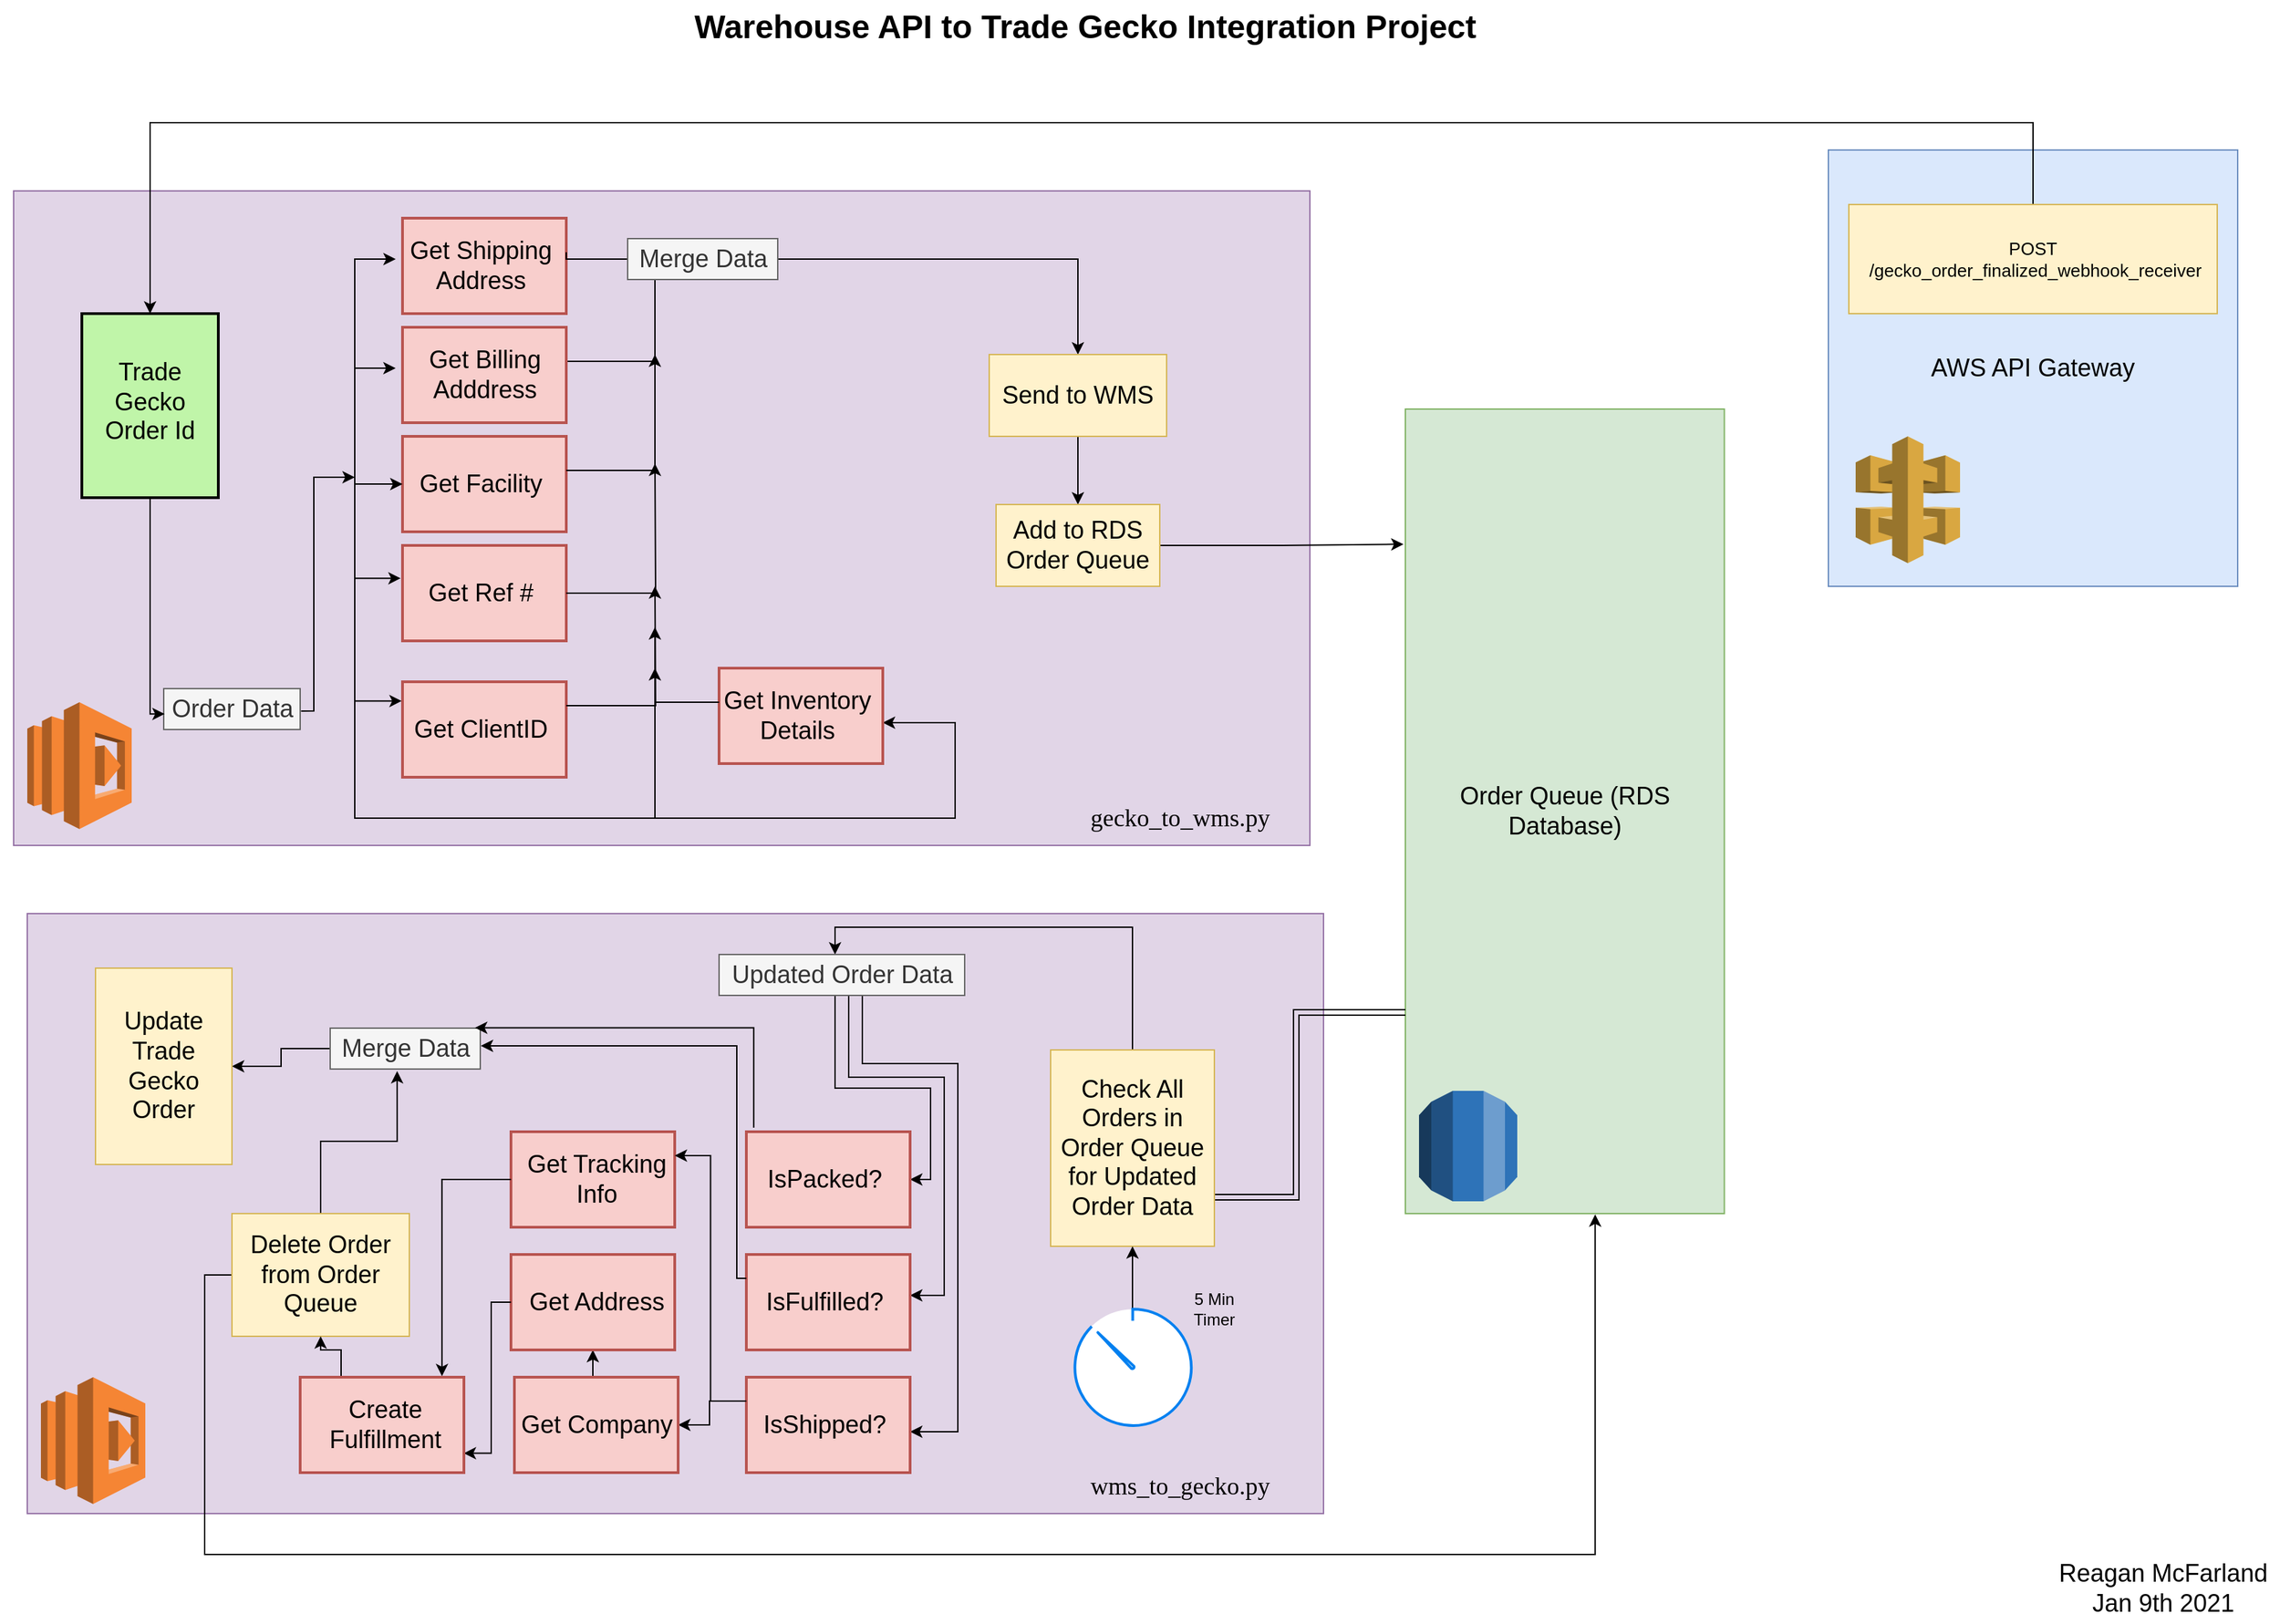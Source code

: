 <mxfile version="14.2.5" type="github">
  <diagram name="Page-1" id="74b105a0-9070-1c63-61bc-23e55f88626e">
    <mxGraphModel dx="1408" dy="1172" grid="1" gridSize="10" guides="1" tooltips="1" connect="1" arrows="1" fold="1" page="1" pageScale="1.5" pageWidth="1169" pageHeight="826" background="none" math="0" shadow="0">
      <root>
        <mxCell id="0" style=";html=1;" />
        <mxCell id="1" style=";html=1;" parent="0" />
        <mxCell id="s6PGtX4vNR4OUTEf41oU-1" value="&lt;font style=&quot;font-size: 18px&quot;&gt;AWS API Gateway&lt;/font&gt;" style="rounded=0;whiteSpace=wrap;html=1;fillColor=#dae8fc;strokeColor=#6c8ebf;" parent="1" vertex="1">
          <mxGeometry x="1420" y="150" width="300" height="320" as="geometry" />
        </mxCell>
        <mxCell id="TxjUfdbYysOVmEJLw3QY-95" value="" style="rounded=0;whiteSpace=wrap;html=1;fontSize=18;fillColor=#e1d5e7;strokeColor=#9673a6;" parent="1" vertex="1">
          <mxGeometry x="90" y="180" width="950" height="480" as="geometry" />
        </mxCell>
        <mxCell id="TxjUfdbYysOVmEJLw3QY-94" value="" style="rounded=0;whiteSpace=wrap;html=1;fontSize=18;fillColor=#e1d5e7;strokeColor=#9673a6;" parent="1" vertex="1">
          <mxGeometry x="100" y="710" width="950" height="440" as="geometry" />
        </mxCell>
        <mxCell id="10b056a9c633e61c-30" value="Warehouse API to Trade Gecko Integration Project" style="text;strokeColor=none;fillColor=none;html=1;fontSize=24;fontStyle=1;verticalAlign=middle;align=center;" parent="1" vertex="1">
          <mxGeometry x="80" y="40" width="1590" height="40" as="geometry" />
        </mxCell>
        <mxCell id="TxjUfdbYysOVmEJLw3QY-3" value="" style="group" parent="1" vertex="1" connectable="0">
          <mxGeometry x="140" y="270" width="100" height="135" as="geometry" />
        </mxCell>
        <mxCell id="TxjUfdbYysOVmEJLw3QY-1" value="" style="strokeWidth=2;dashed=0;align=center;fontSize=18;shape=rect;fillColor=#c0f5a9;verticalLabelPosition=bottom;verticalAlign=top;" parent="TxjUfdbYysOVmEJLw3QY-3" vertex="1">
          <mxGeometry width="100" height="135" as="geometry" />
        </mxCell>
        <mxCell id="TxjUfdbYysOVmEJLw3QY-2" value="Trade Gecko Order Id" style="text;html=1;strokeColor=none;fillColor=none;align=center;verticalAlign=middle;whiteSpace=wrap;rounded=0;fontSize=18;" parent="TxjUfdbYysOVmEJLw3QY-3" vertex="1">
          <mxGeometry y="50" width="100" height="30" as="geometry" />
        </mxCell>
        <mxCell id="TxjUfdbYysOVmEJLw3QY-8" value="" style="group" parent="1" vertex="1" connectable="0">
          <mxGeometry x="370" y="200" width="125" height="70" as="geometry" />
        </mxCell>
        <mxCell id="TxjUfdbYysOVmEJLw3QY-5" value="" style="strokeWidth=2;dashed=0;align=center;fontSize=8;shape=rect;fillColor=#f8cecc;verticalLabelPosition=bottom;verticalAlign=top;strokeColor=#b85450;" parent="TxjUfdbYysOVmEJLw3QY-8" vertex="1">
          <mxGeometry x="5" width="120" height="70" as="geometry" />
        </mxCell>
        <mxCell id="TxjUfdbYysOVmEJLw3QY-7" value="Get Shipping Address" style="text;html=1;strokeColor=none;fillColor=none;align=center;verticalAlign=middle;whiteSpace=wrap;rounded=0;fontSize=18;" parent="TxjUfdbYysOVmEJLw3QY-8" vertex="1">
          <mxGeometry y="25" width="125" height="20" as="geometry" />
        </mxCell>
        <mxCell id="TxjUfdbYysOVmEJLw3QY-13" value="" style="group" parent="1" vertex="1" connectable="0">
          <mxGeometry x="370" y="360" width="125" height="70" as="geometry" />
        </mxCell>
        <mxCell id="TxjUfdbYysOVmEJLw3QY-14" value="" style="strokeWidth=2;dashed=0;align=center;fontSize=8;shape=rect;fillColor=#f8cecc;verticalLabelPosition=bottom;verticalAlign=top;strokeColor=#b85450;" parent="TxjUfdbYysOVmEJLw3QY-13" vertex="1">
          <mxGeometry x="5" width="120" height="70" as="geometry" />
        </mxCell>
        <mxCell id="TxjUfdbYysOVmEJLw3QY-15" value="Get Facility" style="text;html=1;strokeColor=none;fillColor=none;align=center;verticalAlign=middle;whiteSpace=wrap;rounded=0;fontSize=18;" parent="TxjUfdbYysOVmEJLw3QY-13" vertex="1">
          <mxGeometry y="25" width="125" height="20" as="geometry" />
        </mxCell>
        <mxCell id="TxjUfdbYysOVmEJLw3QY-18" value="" style="group" parent="1" vertex="1" connectable="0">
          <mxGeometry x="370" y="440" width="125" height="70" as="geometry" />
        </mxCell>
        <mxCell id="TxjUfdbYysOVmEJLw3QY-19" value="" style="strokeWidth=2;dashed=0;align=center;fontSize=8;shape=rect;fillColor=#f8cecc;verticalLabelPosition=bottom;verticalAlign=top;strokeColor=#b85450;" parent="TxjUfdbYysOVmEJLw3QY-18" vertex="1">
          <mxGeometry x="5" width="120" height="70" as="geometry" />
        </mxCell>
        <mxCell id="TxjUfdbYysOVmEJLw3QY-20" value="Get Ref #" style="text;html=1;strokeColor=none;fillColor=none;align=center;verticalAlign=middle;whiteSpace=wrap;rounded=0;fontSize=18;" parent="TxjUfdbYysOVmEJLw3QY-18" vertex="1">
          <mxGeometry y="25" width="125" height="20" as="geometry" />
        </mxCell>
        <mxCell id="TxjUfdbYysOVmEJLw3QY-21" value="" style="group" parent="1" vertex="1" connectable="0">
          <mxGeometry x="500" y="540" width="1020" height="400" as="geometry" />
        </mxCell>
        <mxCell id="TxjUfdbYysOVmEJLw3QY-22" value="" style="strokeWidth=2;dashed=0;align=center;fontSize=8;shape=rect;fillColor=#f8cecc;verticalLabelPosition=bottom;verticalAlign=top;strokeColor=#b85450;" parent="TxjUfdbYysOVmEJLw3QY-21" vertex="1">
          <mxGeometry x="-125" width="120" height="70" as="geometry" />
        </mxCell>
        <mxCell id="TxjUfdbYysOVmEJLw3QY-23" value="Get ClientID" style="text;html=1;strokeColor=none;fillColor=none;align=center;verticalAlign=middle;whiteSpace=wrap;rounded=0;fontSize=18;" parent="TxjUfdbYysOVmEJLw3QY-21" vertex="1">
          <mxGeometry x="-130" y="25" width="125" height="20" as="geometry" />
        </mxCell>
        <mxCell id="nyMqHNhdqx7kvh5XnfFn-3" style="edgeStyle=orthogonalEdgeStyle;rounded=0;orthogonalLoop=1;jettySize=auto;html=1;fontSize=18;entryX=1;entryY=0.75;entryDx=0;entryDy=0;" parent="TxjUfdbYysOVmEJLw3QY-21" target="nyMqHNhdqx7kvh5XnfFn-2" edge="1">
          <mxGeometry relative="1" as="geometry">
            <mxPoint x="280" y="80" as="targetPoint" />
            <mxPoint x="60" y="90" as="sourcePoint" />
            <Array as="points">
              <mxPoint x="60" y="100" />
              <mxPoint x="280" y="100" />
              <mxPoint x="280" y="30" />
            </Array>
          </mxGeometry>
        </mxCell>
        <mxCell id="TxjUfdbYysOVmEJLw3QY-46" value="Order Queue (RDS Database)" style="rounded=0;whiteSpace=wrap;html=1;fontSize=18;fillColor=#d5e8d4;strokeColor=#82b366;" parent="TxjUfdbYysOVmEJLw3QY-21" vertex="1">
          <mxGeometry x="610" y="-200" width="233.77" height="590" as="geometry" />
        </mxCell>
        <mxCell id="s6PGtX4vNR4OUTEf41oU-12" value="" style="outlineConnect=0;dashed=0;verticalLabelPosition=bottom;verticalAlign=top;align=center;html=1;shape=mxgraph.aws3.rds;fillColor=#2E73B8;gradientColor=none;fontSize=13;" parent="TxjUfdbYysOVmEJLw3QY-21" vertex="1">
          <mxGeometry x="620" y="300" width="72" height="81" as="geometry" />
        </mxCell>
        <mxCell id="TxjUfdbYysOVmEJLw3QY-26" style="edgeStyle=orthogonalEdgeStyle;rounded=0;orthogonalLoop=1;jettySize=auto;html=1;fontSize=18;exitX=1.007;exitY=0.548;exitDx=0;exitDy=0;exitPerimeter=0;" parent="1" source="TxjUfdbYysOVmEJLw3QY-24" edge="1">
          <mxGeometry relative="1" as="geometry">
            <mxPoint x="340" y="390" as="targetPoint" />
            <Array as="points">
              <mxPoint x="310" y="561" />
              <mxPoint x="310" y="390" />
            </Array>
          </mxGeometry>
        </mxCell>
        <mxCell id="TxjUfdbYysOVmEJLw3QY-24" value="Order Data" style="text;html=1;align=center;verticalAlign=middle;resizable=0;points=[];autosize=1;fontSize=18;fillColor=#f5f5f5;strokeColor=#666666;fontColor=#333333;" parent="1" vertex="1">
          <mxGeometry x="200" y="545" width="100" height="30" as="geometry" />
        </mxCell>
        <mxCell id="TxjUfdbYysOVmEJLw3QY-27" style="edgeStyle=orthogonalEdgeStyle;rounded=0;orthogonalLoop=1;jettySize=auto;html=1;fontSize=18;entryX=-0.042;entryY=0.429;entryDx=0;entryDy=0;entryPerimeter=0;" parent="1" target="TxjUfdbYysOVmEJLw3QY-10" edge="1">
          <mxGeometry relative="1" as="geometry">
            <mxPoint x="370" y="310" as="targetPoint" />
            <mxPoint x="340" y="230" as="sourcePoint" />
            <Array as="points">
              <mxPoint x="340" y="310" />
            </Array>
          </mxGeometry>
        </mxCell>
        <mxCell id="TxjUfdbYysOVmEJLw3QY-28" style="edgeStyle=orthogonalEdgeStyle;rounded=0;orthogonalLoop=1;jettySize=auto;html=1;fontSize=18;" parent="1" edge="1">
          <mxGeometry relative="1" as="geometry">
            <mxPoint x="375" y="395" as="targetPoint" />
            <mxPoint x="340" y="300.0" as="sourcePoint" />
            <Array as="points">
              <mxPoint x="340" y="395" />
              <mxPoint x="375" y="395" />
            </Array>
          </mxGeometry>
        </mxCell>
        <mxCell id="TxjUfdbYysOVmEJLw3QY-29" style="edgeStyle=orthogonalEdgeStyle;rounded=0;orthogonalLoop=1;jettySize=auto;html=1;fontSize=18;entryX=0.029;entryY=-0.046;entryDx=0;entryDy=0;entryPerimeter=0;" parent="1" target="TxjUfdbYysOVmEJLw3QY-20" edge="1">
          <mxGeometry relative="1" as="geometry">
            <mxPoint x="370.0" y="465" as="targetPoint" />
            <mxPoint x="340" y="390.0" as="sourcePoint" />
            <Array as="points">
              <mxPoint x="340" y="464" />
            </Array>
          </mxGeometry>
        </mxCell>
        <mxCell id="TxjUfdbYysOVmEJLw3QY-30" style="edgeStyle=orthogonalEdgeStyle;rounded=0;orthogonalLoop=1;jettySize=auto;html=1;fontSize=18;entryX=-0.005;entryY=0.201;entryDx=0;entryDy=0;entryPerimeter=0;" parent="1" target="TxjUfdbYysOVmEJLw3QY-22" edge="1">
          <mxGeometry relative="1" as="geometry">
            <mxPoint x="370.0" y="535" as="targetPoint" />
            <mxPoint x="340" y="460.0" as="sourcePoint" />
            <Array as="points">
              <mxPoint x="340" y="554" />
            </Array>
          </mxGeometry>
        </mxCell>
        <mxCell id="TxjUfdbYysOVmEJLw3QY-31" style="edgeStyle=orthogonalEdgeStyle;rounded=0;orthogonalLoop=1;jettySize=auto;html=1;fontSize=18;" parent="1" edge="1">
          <mxGeometry relative="1" as="geometry">
            <mxPoint x="560" y="530" as="targetPoint" />
            <mxPoint x="340" y="530.0" as="sourcePoint" />
            <Array as="points">
              <mxPoint x="340" y="640" />
              <mxPoint x="560" y="640" />
            </Array>
          </mxGeometry>
        </mxCell>
        <mxCell id="TxjUfdbYysOVmEJLw3QY-32" style="edgeStyle=orthogonalEdgeStyle;rounded=0;orthogonalLoop=1;jettySize=auto;html=1;exitX=1;exitY=0.25;exitDx=0;exitDy=0;fontSize=18;" parent="1" source="TxjUfdbYysOVmEJLw3QY-22" edge="1">
          <mxGeometry relative="1" as="geometry">
            <mxPoint x="560" y="470" as="targetPoint" />
          </mxGeometry>
        </mxCell>
        <mxCell id="TxjUfdbYysOVmEJLw3QY-33" style="edgeStyle=orthogonalEdgeStyle;rounded=0;orthogonalLoop=1;jettySize=auto;html=1;exitX=1;exitY=0.5;exitDx=0;exitDy=0;fontSize=18;" parent="1" source="TxjUfdbYysOVmEJLw3QY-20" edge="1">
          <mxGeometry relative="1" as="geometry">
            <mxPoint x="560" y="380" as="targetPoint" />
          </mxGeometry>
        </mxCell>
        <mxCell id="TxjUfdbYysOVmEJLw3QY-34" style="edgeStyle=orthogonalEdgeStyle;rounded=0;orthogonalLoop=1;jettySize=auto;html=1;exitX=1;exitY=0;exitDx=0;exitDy=0;fontSize=18;" parent="1" source="TxjUfdbYysOVmEJLw3QY-15" edge="1">
          <mxGeometry relative="1" as="geometry">
            <mxPoint x="560" y="300" as="targetPoint" />
            <Array as="points">
              <mxPoint x="560" y="385" />
            </Array>
          </mxGeometry>
        </mxCell>
        <mxCell id="TxjUfdbYysOVmEJLw3QY-35" style="edgeStyle=orthogonalEdgeStyle;rounded=0;orthogonalLoop=1;jettySize=auto;html=1;exitX=1;exitY=0;exitDx=0;exitDy=0;fontSize=18;" parent="1" source="TxjUfdbYysOVmEJLw3QY-11" edge="1">
          <mxGeometry relative="1" as="geometry">
            <mxPoint x="560" y="230" as="targetPoint" />
            <Array as="points">
              <mxPoint x="560" y="305" />
            </Array>
          </mxGeometry>
        </mxCell>
        <mxCell id="TxjUfdbYysOVmEJLw3QY-36" style="edgeStyle=orthogonalEdgeStyle;rounded=0;orthogonalLoop=1;jettySize=auto;html=1;exitX=1;exitY=0;exitDx=0;exitDy=0;fontSize=18;" parent="1" source="TxjUfdbYysOVmEJLw3QY-7" edge="1">
          <mxGeometry relative="1" as="geometry">
            <mxPoint x="560" y="230" as="targetPoint" />
            <Array as="points">
              <mxPoint x="495" y="230" />
            </Array>
          </mxGeometry>
        </mxCell>
        <mxCell id="TxjUfdbYysOVmEJLw3QY-38" style="edgeStyle=orthogonalEdgeStyle;rounded=0;orthogonalLoop=1;jettySize=auto;html=1;fontSize=18;entryX=0.5;entryY=0;entryDx=0;entryDy=0;" parent="1" source="TxjUfdbYysOVmEJLw3QY-37" target="TxjUfdbYysOVmEJLw3QY-39" edge="1">
          <mxGeometry relative="1" as="geometry">
            <mxPoint x="782" y="304" as="targetPoint" />
          </mxGeometry>
        </mxCell>
        <mxCell id="TxjUfdbYysOVmEJLw3QY-37" value="Merge Data" style="text;html=1;align=center;verticalAlign=middle;resizable=0;points=[];autosize=1;fontSize=18;fillColor=#f5f5f5;strokeColor=#666666;fontColor=#333333;" parent="1" vertex="1">
          <mxGeometry x="540" y="215" width="110" height="30" as="geometry" />
        </mxCell>
        <mxCell id="TxjUfdbYysOVmEJLw3QY-43" style="edgeStyle=orthogonalEdgeStyle;rounded=0;orthogonalLoop=1;jettySize=auto;html=1;fontSize=18;entryX=0.5;entryY=0;entryDx=0;entryDy=0;" parent="1" source="TxjUfdbYysOVmEJLw3QY-39" target="TxjUfdbYysOVmEJLw3QY-42" edge="1">
          <mxGeometry relative="1" as="geometry">
            <mxPoint x="847" y="384" as="targetPoint" />
          </mxGeometry>
        </mxCell>
        <mxCell id="TxjUfdbYysOVmEJLw3QY-39" value="Send to WMS" style="rounded=0;whiteSpace=wrap;html=1;fontSize=18;fillColor=#fff2cc;strokeColor=#d6b656;" parent="1" vertex="1">
          <mxGeometry x="805" y="300" width="130" height="60" as="geometry" />
        </mxCell>
        <mxCell id="s6PGtX4vNR4OUTEf41oU-18" style="edgeStyle=orthogonalEdgeStyle;rounded=0;orthogonalLoop=1;jettySize=auto;html=1;exitX=1;exitY=0.5;exitDx=0;exitDy=0;entryX=-0.006;entryY=0.168;entryDx=0;entryDy=0;entryPerimeter=0;fontSize=13;" parent="1" source="TxjUfdbYysOVmEJLw3QY-42" target="TxjUfdbYysOVmEJLw3QY-46" edge="1">
          <mxGeometry relative="1" as="geometry" />
        </mxCell>
        <mxCell id="TxjUfdbYysOVmEJLw3QY-42" value="Add to RDS Order Queue" style="rounded=0;whiteSpace=wrap;html=1;fontSize=18;fillColor=#fff2cc;strokeColor=#d6b656;" parent="1" vertex="1">
          <mxGeometry x="810" y="410" width="120" height="60" as="geometry" />
        </mxCell>
        <mxCell id="TxjUfdbYysOVmEJLw3QY-53" style="edgeStyle=orthogonalEdgeStyle;rounded=0;orthogonalLoop=1;jettySize=auto;html=1;exitX=0.5;exitY=1;exitDx=0;exitDy=0;fontSize=18;" parent="1" source="TxjUfdbYysOVmEJLw3QY-47" target="TxjUfdbYysOVmEJLw3QY-52" edge="1">
          <mxGeometry relative="1" as="geometry">
            <Array as="points">
              <mxPoint x="910" y="720" />
              <mxPoint x="692" y="720" />
            </Array>
          </mxGeometry>
        </mxCell>
        <mxCell id="s6PGtX4vNR4OUTEf41oU-19" style="edgeStyle=orthogonalEdgeStyle;rounded=0;orthogonalLoop=1;jettySize=auto;html=1;exitX=1;exitY=0.75;exitDx=0;exitDy=0;entryX=0;entryY=0.75;entryDx=0;entryDy=0;fontSize=13;shape=link;" parent="1" source="TxjUfdbYysOVmEJLw3QY-47" target="TxjUfdbYysOVmEJLw3QY-46" edge="1">
          <mxGeometry relative="1" as="geometry">
            <Array as="points">
              <mxPoint x="1030" y="918" />
              <mxPoint x="1030" y="783" />
            </Array>
          </mxGeometry>
        </mxCell>
        <mxCell id="TxjUfdbYysOVmEJLw3QY-47" value="Check All Orders in Order Queue for Updated Order Data" style="rounded=0;whiteSpace=wrap;html=1;fontSize=18;fillColor=#fff2cc;strokeColor=#d6b656;" parent="1" vertex="1">
          <mxGeometry x="850" y="810" width="120" height="144" as="geometry" />
        </mxCell>
        <mxCell id="TxjUfdbYysOVmEJLw3QY-51" style="edgeStyle=orthogonalEdgeStyle;rounded=0;orthogonalLoop=1;jettySize=auto;html=1;exitX=0.5;exitY=1;exitDx=0;exitDy=0;fontSize=18;entryX=0.007;entryY=0.619;entryDx=0;entryDy=0;entryPerimeter=0;" parent="1" source="TxjUfdbYysOVmEJLw3QY-1" target="TxjUfdbYysOVmEJLw3QY-24" edge="1">
          <mxGeometry relative="1" as="geometry">
            <mxPoint x="239" y="570" as="targetPoint" />
            <Array as="points">
              <mxPoint x="190" y="564" />
            </Array>
          </mxGeometry>
        </mxCell>
        <mxCell id="TxjUfdbYysOVmEJLw3QY-66" style="edgeStyle=orthogonalEdgeStyle;rounded=0;orthogonalLoop=1;jettySize=auto;html=1;entryX=1;entryY=0.5;entryDx=0;entryDy=0;fontSize=18;" parent="1" source="TxjUfdbYysOVmEJLw3QY-52" target="TxjUfdbYysOVmEJLw3QY-56" edge="1">
          <mxGeometry relative="1" as="geometry">
            <Array as="points">
              <mxPoint x="692" y="838" />
              <mxPoint x="762" y="838" />
              <mxPoint x="762" y="905" />
            </Array>
          </mxGeometry>
        </mxCell>
        <mxCell id="TxjUfdbYysOVmEJLw3QY-68" style="edgeStyle=orthogonalEdgeStyle;rounded=0;orthogonalLoop=1;jettySize=auto;html=1;entryX=1;entryY=0.25;entryDx=0;entryDy=0;fontSize=18;" parent="1" source="TxjUfdbYysOVmEJLw3QY-52" target="TxjUfdbYysOVmEJLw3QY-60" edge="1">
          <mxGeometry relative="1" as="geometry">
            <Array as="points">
              <mxPoint x="702" y="830" />
              <mxPoint x="772" y="830" />
              <mxPoint x="772" y="990" />
            </Array>
          </mxGeometry>
        </mxCell>
        <mxCell id="TxjUfdbYysOVmEJLw3QY-69" style="edgeStyle=orthogonalEdgeStyle;rounded=0;orthogonalLoop=1;jettySize=auto;html=1;entryX=1;entryY=0.75;entryDx=0;entryDy=0;fontSize=18;" parent="1" source="TxjUfdbYysOVmEJLw3QY-52" target="TxjUfdbYysOVmEJLw3QY-65" edge="1">
          <mxGeometry relative="1" as="geometry">
            <Array as="points">
              <mxPoint x="712" y="820" />
              <mxPoint x="782" y="820" />
              <mxPoint x="782" y="1090" />
            </Array>
          </mxGeometry>
        </mxCell>
        <mxCell id="TxjUfdbYysOVmEJLw3QY-52" value="Updated Order Data" style="text;html=1;align=center;verticalAlign=middle;resizable=0;points=[];autosize=1;fontSize=18;fillColor=#f5f5f5;strokeColor=#666666;fontColor=#333333;" parent="1" vertex="1">
          <mxGeometry x="607" y="740" width="180" height="30" as="geometry" />
        </mxCell>
        <mxCell id="TxjUfdbYysOVmEJLw3QY-54" value="" style="group" parent="1" vertex="1" connectable="0">
          <mxGeometry x="622" y="870" width="125" height="70" as="geometry" />
        </mxCell>
        <mxCell id="TxjUfdbYysOVmEJLw3QY-55" value="" style="strokeWidth=2;dashed=0;align=center;fontSize=8;shape=rect;fillColor=#f8cecc;verticalLabelPosition=bottom;verticalAlign=top;strokeColor=#b85450;" parent="TxjUfdbYysOVmEJLw3QY-54" vertex="1">
          <mxGeometry x="5" width="120" height="70" as="geometry" />
        </mxCell>
        <mxCell id="TxjUfdbYysOVmEJLw3QY-56" value="IsPacked?" style="text;html=1;strokeColor=none;fillColor=none;align=center;verticalAlign=middle;whiteSpace=wrap;rounded=0;fontSize=18;" parent="TxjUfdbYysOVmEJLw3QY-54" vertex="1">
          <mxGeometry y="25" width="125" height="20" as="geometry" />
        </mxCell>
        <mxCell id="TxjUfdbYysOVmEJLw3QY-58" value="" style="group" parent="1" vertex="1" connectable="0">
          <mxGeometry x="622" y="960" width="125" height="70" as="geometry" />
        </mxCell>
        <mxCell id="TxjUfdbYysOVmEJLw3QY-59" value="" style="strokeWidth=2;dashed=0;align=center;fontSize=8;shape=rect;fillColor=#f8cecc;verticalLabelPosition=bottom;verticalAlign=top;strokeColor=#b85450;" parent="TxjUfdbYysOVmEJLw3QY-58" vertex="1">
          <mxGeometry x="5" width="120" height="70" as="geometry" />
        </mxCell>
        <mxCell id="TxjUfdbYysOVmEJLw3QY-60" value="IsFulfilled?" style="text;html=1;strokeColor=none;fillColor=none;align=center;verticalAlign=middle;whiteSpace=wrap;rounded=0;fontSize=18;" parent="TxjUfdbYysOVmEJLw3QY-58" vertex="1">
          <mxGeometry y="25" width="125" height="20" as="geometry" />
        </mxCell>
        <mxCell id="TxjUfdbYysOVmEJLw3QY-63" value="" style="group" parent="1" vertex="1" connectable="0">
          <mxGeometry x="622" y="1050" width="125" height="70" as="geometry" />
        </mxCell>
        <mxCell id="TxjUfdbYysOVmEJLw3QY-64" value="" style="strokeWidth=2;dashed=0;align=center;fontSize=8;shape=rect;fillColor=#f8cecc;verticalLabelPosition=bottom;verticalAlign=top;strokeColor=#b85450;" parent="TxjUfdbYysOVmEJLw3QY-63" vertex="1">
          <mxGeometry x="5" width="120" height="70" as="geometry" />
        </mxCell>
        <mxCell id="TxjUfdbYysOVmEJLw3QY-65" value="IsShipped?" style="text;html=1;strokeColor=none;fillColor=none;align=center;verticalAlign=middle;whiteSpace=wrap;rounded=0;fontSize=18;" parent="TxjUfdbYysOVmEJLw3QY-63" vertex="1">
          <mxGeometry y="25" width="125" height="20" as="geometry" />
        </mxCell>
        <mxCell id="TxjUfdbYysOVmEJLw3QY-72" value="" style="group" parent="1" vertex="1" connectable="0">
          <mxGeometry x="449.5" y="870" width="127.5" height="70" as="geometry" />
        </mxCell>
        <mxCell id="TxjUfdbYysOVmEJLw3QY-73" value="" style="strokeWidth=2;dashed=0;align=center;fontSize=8;shape=rect;fillColor=#f8cecc;verticalLabelPosition=bottom;verticalAlign=top;strokeColor=#b85450;" parent="TxjUfdbYysOVmEJLw3QY-72" vertex="1">
          <mxGeometry x="5" width="120" height="70" as="geometry" />
        </mxCell>
        <mxCell id="TxjUfdbYysOVmEJLw3QY-74" value="Get Tracking Info" style="text;html=1;strokeColor=none;fillColor=none;align=center;verticalAlign=middle;whiteSpace=wrap;rounded=0;fontSize=18;" parent="TxjUfdbYysOVmEJLw3QY-72" vertex="1">
          <mxGeometry x="5" y="25" width="125" height="20" as="geometry" />
        </mxCell>
        <mxCell id="TxjUfdbYysOVmEJLw3QY-75" style="edgeStyle=orthogonalEdgeStyle;rounded=0;orthogonalLoop=1;jettySize=auto;html=1;entryX=1;entryY=0.5;entryDx=0;entryDy=0;fontSize=18;exitX=0;exitY=0.25;exitDx=0;exitDy=0;" parent="1" source="TxjUfdbYysOVmEJLw3QY-64" edge="1">
          <mxGeometry relative="1" as="geometry">
            <mxPoint x="577" y="1085" as="targetPoint" />
            <mxPoint x="622" y="1070" as="sourcePoint" />
            <Array as="points">
              <mxPoint x="600" y="1068" />
              <mxPoint x="600" y="1085" />
            </Array>
          </mxGeometry>
        </mxCell>
        <mxCell id="s6PGtX4vNR4OUTEf41oU-16" style="edgeStyle=orthogonalEdgeStyle;rounded=0;orthogonalLoop=1;jettySize=auto;html=1;fontSize=13;" parent="1" source="TxjUfdbYysOVmEJLw3QY-81" target="s6PGtX4vNR4OUTEf41oU-15" edge="1">
          <mxGeometry relative="1" as="geometry" />
        </mxCell>
        <mxCell id="TxjUfdbYysOVmEJLw3QY-81" value="Merge Data" style="text;html=1;align=center;verticalAlign=middle;resizable=0;points=[];autosize=1;fontSize=18;fillColor=#f5f5f5;strokeColor=#666666;fontColor=#333333;" parent="1" vertex="1">
          <mxGeometry x="322" y="794" width="110" height="30" as="geometry" />
        </mxCell>
        <mxCell id="TxjUfdbYysOVmEJLw3QY-82" style="edgeStyle=orthogonalEdgeStyle;rounded=0;orthogonalLoop=1;jettySize=auto;html=1;entryX=0.965;entryY=-0.01;entryDx=0;entryDy=0;entryPerimeter=0;fontSize=18;exitX=0.045;exitY=-0.043;exitDx=0;exitDy=0;exitPerimeter=0;" parent="1" source="TxjUfdbYysOVmEJLw3QY-55" target="TxjUfdbYysOVmEJLw3QY-81" edge="1">
          <mxGeometry relative="1" as="geometry">
            <mxPoint x="670" y="870" as="sourcePoint" />
            <Array as="points">
              <mxPoint x="632" y="794" />
            </Array>
          </mxGeometry>
        </mxCell>
        <mxCell id="TxjUfdbYysOVmEJLw3QY-83" style="edgeStyle=orthogonalEdgeStyle;rounded=0;orthogonalLoop=1;jettySize=auto;html=1;exitX=0;exitY=0.25;exitDx=0;exitDy=0;entryX=1.004;entryY=0.421;entryDx=0;entryDy=0;entryPerimeter=0;fontSize=18;" parent="1" source="TxjUfdbYysOVmEJLw3QY-59" target="TxjUfdbYysOVmEJLw3QY-81" edge="1">
          <mxGeometry relative="1" as="geometry">
            <Array as="points">
              <mxPoint x="620" y="977" />
              <mxPoint x="620" y="807" />
              <mxPoint x="432" y="807" />
            </Array>
          </mxGeometry>
        </mxCell>
        <mxCell id="TxjUfdbYysOVmEJLw3QY-86" value="Reagan McFarland&lt;br&gt;Jan 9th 2021" style="text;html=1;align=center;verticalAlign=middle;resizable=0;points=[];autosize=1;fontSize=18;" parent="1" vertex="1">
          <mxGeometry x="1580" y="1180" width="170" height="50" as="geometry" />
        </mxCell>
        <mxCell id="TxjUfdbYysOVmEJLw3QY-99" value="gecko_to_wms.py" style="text;html=1;strokeColor=none;fillColor=none;align=center;verticalAlign=middle;whiteSpace=wrap;rounded=0;fontSize=18;fontStyle=0;fontFamily=Lucida Console;" parent="1" vertex="1">
          <mxGeometry x="840" y="630" width="210" height="20" as="geometry" />
        </mxCell>
        <mxCell id="TxjUfdbYysOVmEJLw3QY-101" value="wms_to_gecko.py" style="text;html=1;strokeColor=none;fillColor=none;align=center;verticalAlign=middle;whiteSpace=wrap;rounded=0;fontSize=18;fontStyle=0;fontFamily=Lucida Console;" parent="1" vertex="1">
          <mxGeometry x="840" y="1120" width="210" height="20" as="geometry" />
        </mxCell>
        <mxCell id="TxjUfdbYysOVmEJLw3QY-11" value="Get Billing Address" style="text;html=1;strokeColor=none;fillColor=none;align=center;verticalAlign=middle;whiteSpace=wrap;rounded=0;fontSize=18;" parent="1" vertex="1">
          <mxGeometry x="370" y="300" width="125" height="20" as="geometry" />
        </mxCell>
        <mxCell id="TxjUfdbYysOVmEJLw3QY-10" value="" style="strokeWidth=2;dashed=0;align=center;fontSize=8;shape=rect;fillColor=#f8cecc;verticalLabelPosition=bottom;verticalAlign=top;strokeColor=#b85450;" parent="1" vertex="1">
          <mxGeometry x="375" y="280" width="120" height="70" as="geometry" />
        </mxCell>
        <mxCell id="TxjUfdbYysOVmEJLw3QY-102" value="Get Billing Adddress" style="text;html=1;strokeColor=none;fillColor=none;align=center;verticalAlign=middle;whiteSpace=wrap;rounded=0;fontSize=18;" parent="1" vertex="1">
          <mxGeometry x="372.5" y="305" width="125" height="20" as="geometry" />
        </mxCell>
        <mxCell id="nyMqHNhdqx7kvh5XnfFn-1" value="" style="strokeWidth=2;dashed=0;align=center;fontSize=8;shape=rect;fillColor=#f8cecc;verticalLabelPosition=bottom;verticalAlign=top;strokeColor=#b85450;" parent="1" vertex="1">
          <mxGeometry x="607" y="530" width="120" height="70" as="geometry" />
        </mxCell>
        <mxCell id="nyMqHNhdqx7kvh5XnfFn-2" value="Get Inventory Details" style="text;html=1;strokeColor=none;fillColor=none;align=center;verticalAlign=middle;whiteSpace=wrap;rounded=0;fontSize=18;" parent="1" vertex="1">
          <mxGeometry x="602" y="555" width="125" height="20" as="geometry" />
        </mxCell>
        <mxCell id="nyMqHNhdqx7kvh5XnfFn-5" style="edgeStyle=orthogonalEdgeStyle;rounded=0;orthogonalLoop=1;jettySize=auto;html=1;fontSize=18;" parent="1" edge="1">
          <mxGeometry relative="1" as="geometry">
            <mxPoint x="560" y="500" as="targetPoint" />
            <mxPoint x="607" y="555" as="sourcePoint" />
            <Array as="points">
              <mxPoint x="560" y="555" />
            </Array>
          </mxGeometry>
        </mxCell>
        <mxCell id="s6PGtX4vNR4OUTEf41oU-3" style="edgeStyle=orthogonalEdgeStyle;rounded=0;orthogonalLoop=1;jettySize=auto;html=1;entryX=0;entryY=0.25;entryDx=0;entryDy=0;" parent="1" target="TxjUfdbYysOVmEJLw3QY-7" edge="1">
          <mxGeometry relative="1" as="geometry">
            <mxPoint x="340" y="230.167" as="targetPoint" />
            <mxPoint x="340" y="260" as="sourcePoint" />
            <Array as="points">
              <mxPoint x="340" y="230" />
            </Array>
          </mxGeometry>
        </mxCell>
        <mxCell id="s6PGtX4vNR4OUTEf41oU-5" style="edgeStyle=orthogonalEdgeStyle;rounded=0;orthogonalLoop=1;jettySize=auto;html=1;entryX=0.5;entryY=1;entryDx=0;entryDy=0;" parent="1" source="s6PGtX4vNR4OUTEf41oU-4" target="TxjUfdbYysOVmEJLw3QY-47" edge="1">
          <mxGeometry relative="1" as="geometry" />
        </mxCell>
        <mxCell id="s6PGtX4vNR4OUTEf41oU-4" value="" style="html=1;verticalLabelPosition=bottom;align=center;labelBackgroundColor=#ffffff;verticalAlign=top;strokeWidth=2;strokeColor=#0080F0;shadow=0;dashed=0;shape=mxgraph.ios7.icons.gauge;" parent="1" vertex="1">
          <mxGeometry x="863.72" y="1000" width="92.57" height="90" as="geometry" />
        </mxCell>
        <mxCell id="s6PGtX4vNR4OUTEf41oU-6" value="5 Min Timer" style="text;html=1;strokeColor=none;fillColor=none;align=center;verticalAlign=middle;whiteSpace=wrap;rounded=0;" parent="1" vertex="1">
          <mxGeometry x="950" y="990" width="40" height="20" as="geometry" />
        </mxCell>
        <mxCell id="s6PGtX4vNR4OUTEf41oU-9" style="edgeStyle=orthogonalEdgeStyle;rounded=0;orthogonalLoop=1;jettySize=auto;html=1;exitX=0.5;exitY=0;exitDx=0;exitDy=0;entryX=0.5;entryY=0;entryDx=0;entryDy=0;fontSize=13;" parent="1" source="s6PGtX4vNR4OUTEf41oU-8" target="TxjUfdbYysOVmEJLw3QY-1" edge="1">
          <mxGeometry relative="1" as="geometry">
            <Array as="points">
              <mxPoint x="1570" y="130" />
              <mxPoint x="190" y="130" />
            </Array>
          </mxGeometry>
        </mxCell>
        <mxCell id="s6PGtX4vNR4OUTEf41oU-8" value="POST&lt;br&gt;&amp;nbsp;/gecko_order_finalized_webhook_receiver" style="rounded=0;whiteSpace=wrap;html=1;fillColor=#fff2cc;strokeColor=#d6b656;fontSize=13;" parent="1" vertex="1">
          <mxGeometry x="1435" y="190" width="270" height="80" as="geometry" />
        </mxCell>
        <mxCell id="s6PGtX4vNR4OUTEf41oU-13" value="" style="outlineConnect=0;dashed=0;verticalLabelPosition=bottom;verticalAlign=top;align=center;html=1;shape=mxgraph.aws3.lambda;fillColor=#F58534;gradientColor=none;fontSize=13;" parent="1" vertex="1">
          <mxGeometry x="100" y="555" width="76.5" height="93" as="geometry" />
        </mxCell>
        <mxCell id="s6PGtX4vNR4OUTEf41oU-14" value="" style="outlineConnect=0;dashed=0;verticalLabelPosition=bottom;verticalAlign=top;align=center;html=1;shape=mxgraph.aws3.lambda;fillColor=#F58534;gradientColor=none;fontSize=13;" parent="1" vertex="1">
          <mxGeometry x="110" y="1050" width="76.5" height="93" as="geometry" />
        </mxCell>
        <mxCell id="s6PGtX4vNR4OUTEf41oU-15" value="Update &lt;br&gt;Trade &lt;br&gt;Gecko &lt;br&gt;Order" style="rounded=0;whiteSpace=wrap;html=1;fontSize=18;fillColor=#fff2cc;strokeColor=#d6b656;" parent="1" vertex="1">
          <mxGeometry x="150" y="750" width="100" height="144" as="geometry" />
        </mxCell>
        <mxCell id="s6PGtX4vNR4OUTEf41oU-11" value="" style="outlineConnect=0;dashed=0;verticalLabelPosition=bottom;verticalAlign=top;align=center;html=1;shape=mxgraph.aws3.api_gateway;fillColor=#D9A741;gradientColor=none;fontSize=13;" parent="1" vertex="1">
          <mxGeometry x="1440" y="360" width="76.5" height="93" as="geometry" />
        </mxCell>
        <mxCell id="s6PGtX4vNR4OUTEf41oU-25" style="edgeStyle=orthogonalEdgeStyle;rounded=0;orthogonalLoop=1;jettySize=auto;html=1;exitX=0;exitY=0.5;exitDx=0;exitDy=0;entryX=0.595;entryY=1.001;entryDx=0;entryDy=0;entryPerimeter=0;fontSize=13;" parent="1" source="s6PGtX4vNR4OUTEf41oU-21" target="TxjUfdbYysOVmEJLw3QY-46" edge="1">
          <mxGeometry relative="1" as="geometry">
            <Array as="points">
              <mxPoint x="230" y="975" />
              <mxPoint x="230" y="1180" />
              <mxPoint x="1249" y="1180" />
            </Array>
          </mxGeometry>
        </mxCell>
        <mxCell id="s6PGtX4vNR4OUTEf41oU-26" style="edgeStyle=orthogonalEdgeStyle;rounded=0;orthogonalLoop=1;jettySize=auto;html=1;exitX=0.5;exitY=0;exitDx=0;exitDy=0;entryX=0.446;entryY=1.05;entryDx=0;entryDy=0;entryPerimeter=0;fontSize=13;" parent="1" source="s6PGtX4vNR4OUTEf41oU-21" target="TxjUfdbYysOVmEJLw3QY-81" edge="1">
          <mxGeometry relative="1" as="geometry" />
        </mxCell>
        <mxCell id="s6PGtX4vNR4OUTEf41oU-21" value="Delete Order from Order Queue" style="rounded=0;whiteSpace=wrap;html=1;fontSize=18;fillColor=#fff2cc;strokeColor=#d6b656;" parent="1" vertex="1">
          <mxGeometry x="250" y="930" width="130" height="90" as="geometry" />
        </mxCell>
        <mxCell id="s6PGtX4vNR4OUTEf41oU-24" style="edgeStyle=orthogonalEdgeStyle;rounded=0;orthogonalLoop=1;jettySize=auto;html=1;exitX=0;exitY=0.5;exitDx=0;exitDy=0;entryX=0.866;entryY=-0.01;entryDx=0;entryDy=0;fontSize=13;entryPerimeter=0;" parent="1" source="TxjUfdbYysOVmEJLw3QY-74" target="annumL2117NFEHPedMOV-10" edge="1">
          <mxGeometry relative="1" as="geometry">
            <Array as="points">
              <mxPoint x="404" y="905" />
            </Array>
          </mxGeometry>
        </mxCell>
        <mxCell id="annumL2117NFEHPedMOV-12" style="edgeStyle=orthogonalEdgeStyle;rounded=0;orthogonalLoop=1;jettySize=auto;html=1;exitX=0.5;exitY=0;exitDx=0;exitDy=0;entryX=0.5;entryY=1;entryDx=0;entryDy=0;" edge="1" parent="1" source="annumL2117NFEHPedMOV-3" target="annumL2117NFEHPedMOV-5">
          <mxGeometry relative="1" as="geometry" />
        </mxCell>
        <mxCell id="annumL2117NFEHPedMOV-3" value="" style="strokeWidth=2;dashed=0;align=center;fontSize=8;shape=rect;fillColor=#f8cecc;verticalLabelPosition=bottom;verticalAlign=top;strokeColor=#b85450;" vertex="1" parent="1">
          <mxGeometry x="457" y="1050" width="120" height="70" as="geometry" />
        </mxCell>
        <mxCell id="annumL2117NFEHPedMOV-4" value="Get Company" style="text;html=1;strokeColor=none;fillColor=none;align=center;verticalAlign=middle;whiteSpace=wrap;rounded=0;fontSize=18;" vertex="1" parent="1">
          <mxGeometry x="454.5" y="1075" width="125" height="20" as="geometry" />
        </mxCell>
        <mxCell id="annumL2117NFEHPedMOV-5" value="" style="strokeWidth=2;dashed=0;align=center;fontSize=8;shape=rect;fillColor=#f8cecc;verticalLabelPosition=bottom;verticalAlign=top;strokeColor=#b85450;" vertex="1" parent="1">
          <mxGeometry x="454.5" y="960" width="120" height="70" as="geometry" />
        </mxCell>
        <mxCell id="annumL2117NFEHPedMOV-14" style="edgeStyle=orthogonalEdgeStyle;rounded=0;orthogonalLoop=1;jettySize=auto;html=1;exitX=0;exitY=0.5;exitDx=0;exitDy=0;entryX=0.999;entryY=0.797;entryDx=0;entryDy=0;entryPerimeter=0;" edge="1" parent="1" source="annumL2117NFEHPedMOV-6" target="annumL2117NFEHPedMOV-10">
          <mxGeometry relative="1" as="geometry">
            <Array as="points">
              <mxPoint x="440" y="995" />
              <mxPoint x="440" y="1106" />
            </Array>
          </mxGeometry>
        </mxCell>
        <mxCell id="annumL2117NFEHPedMOV-6" value="Get Address" style="text;html=1;strokeColor=none;fillColor=none;align=center;verticalAlign=middle;whiteSpace=wrap;rounded=0;fontSize=18;" vertex="1" parent="1">
          <mxGeometry x="454.5" y="985" width="125" height="20" as="geometry" />
        </mxCell>
        <mxCell id="annumL2117NFEHPedMOV-9" style="edgeStyle=orthogonalEdgeStyle;rounded=0;orthogonalLoop=1;jettySize=auto;html=1;exitX=0;exitY=0.25;exitDx=0;exitDy=0;entryX=1;entryY=0.25;entryDx=0;entryDy=0;" edge="1" parent="1" source="TxjUfdbYysOVmEJLw3QY-64" target="TxjUfdbYysOVmEJLw3QY-73">
          <mxGeometry relative="1" as="geometry" />
        </mxCell>
        <mxCell id="annumL2117NFEHPedMOV-15" style="edgeStyle=orthogonalEdgeStyle;rounded=0;orthogonalLoop=1;jettySize=auto;html=1;exitX=0.25;exitY=0;exitDx=0;exitDy=0;" edge="1" parent="1" source="annumL2117NFEHPedMOV-10" target="s6PGtX4vNR4OUTEf41oU-21">
          <mxGeometry relative="1" as="geometry" />
        </mxCell>
        <mxCell id="annumL2117NFEHPedMOV-10" value="" style="strokeWidth=2;dashed=0;align=center;fontSize=8;shape=rect;fillColor=#f8cecc;verticalLabelPosition=bottom;verticalAlign=top;strokeColor=#b85450;" vertex="1" parent="1">
          <mxGeometry x="300" y="1050" width="120" height="70" as="geometry" />
        </mxCell>
        <mxCell id="annumL2117NFEHPedMOV-11" value="Create Fulfillment" style="text;html=1;strokeColor=none;fillColor=none;align=center;verticalAlign=middle;whiteSpace=wrap;rounded=0;fontSize=18;" vertex="1" parent="1">
          <mxGeometry x="300" y="1075" width="125" height="20" as="geometry" />
        </mxCell>
      </root>
    </mxGraphModel>
  </diagram>
</mxfile>
